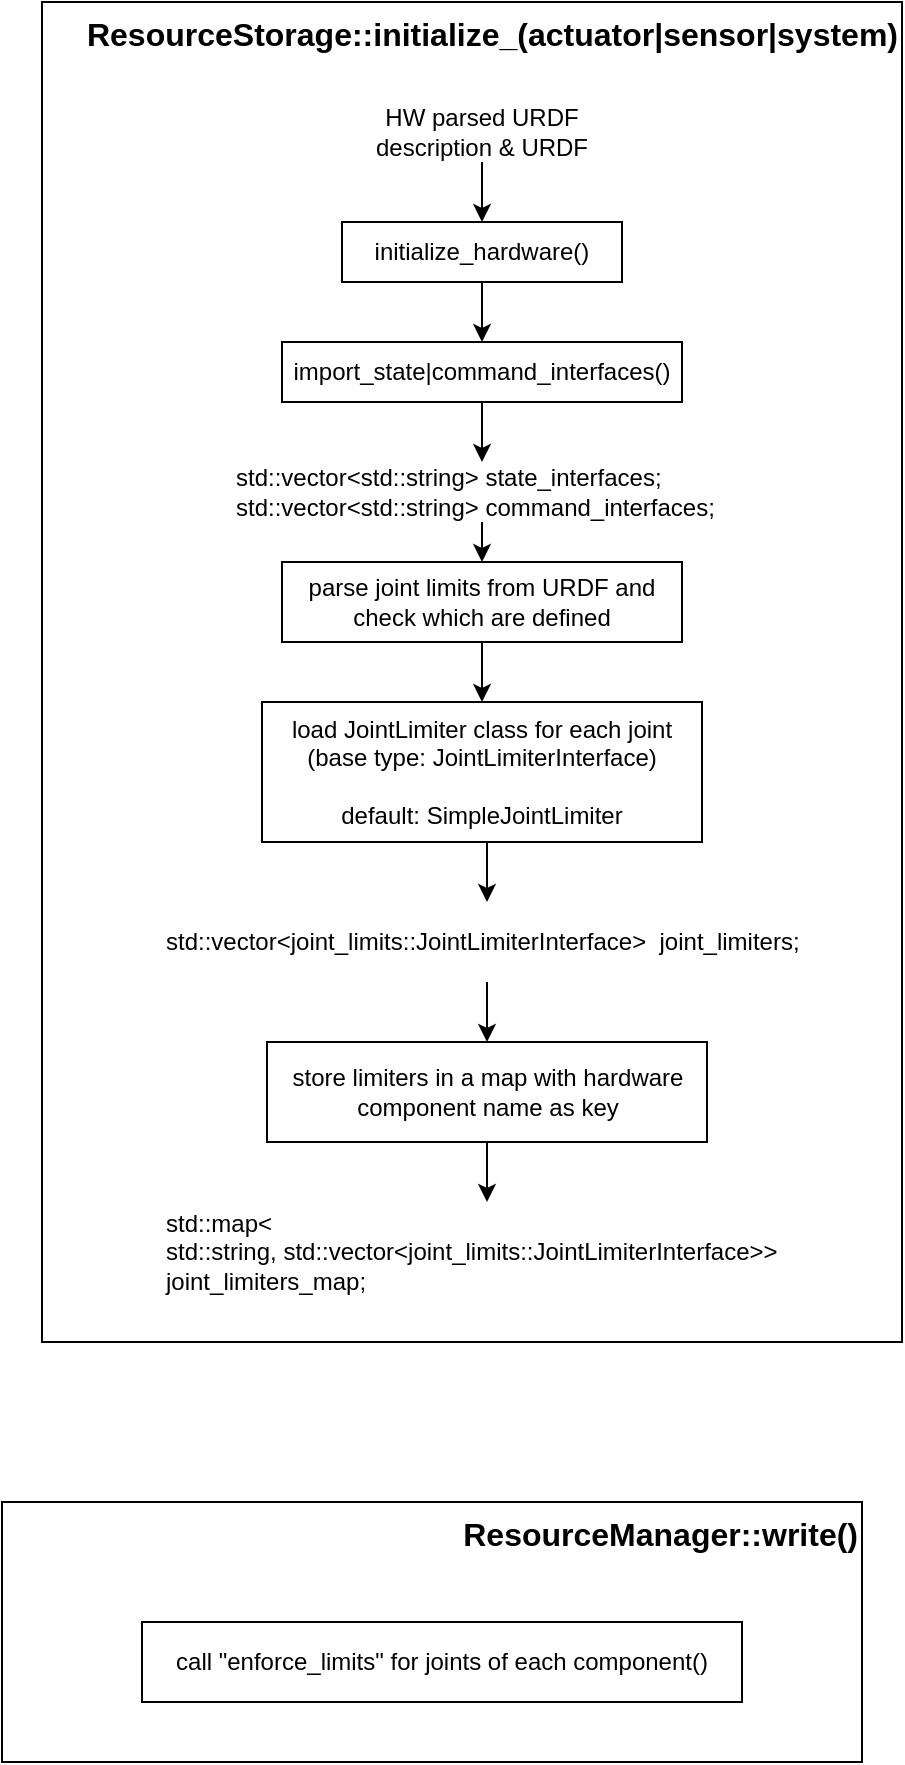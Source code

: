 <mxfile version="14.6.13" type="device"><diagram id="XTXSa4aPs-Zi3sgrq5kp" name="Seite-1"><mxGraphModel dx="2062" dy="1183" grid="1" gridSize="10" guides="1" tooltips="1" connect="1" arrows="1" fold="1" page="1" pageScale="1" pageWidth="827" pageHeight="1169" math="0" shadow="0"><root><mxCell id="0"/><mxCell id="1" parent="0"/><mxCell id="GG2e5KeeZsV6kx11G6M_-1" value="ResourceStorage::initialize_(actuator|sensor|system)" style="rounded=0;whiteSpace=wrap;html=1;fillColor=none;align=right;verticalAlign=top;fontSize=16;fontStyle=1" vertex="1" parent="1"><mxGeometry x="260" y="40" width="430" height="670" as="geometry"/></mxCell><mxCell id="GG2e5KeeZsV6kx11G6M_-6" style="edgeStyle=orthogonalEdgeStyle;rounded=0;orthogonalLoop=1;jettySize=auto;html=1;exitX=0.5;exitY=1;exitDx=0;exitDy=0;entryX=0.5;entryY=0;entryDx=0;entryDy=0;fontSize=12;" edge="1" parent="1" source="GG2e5KeeZsV6kx11G6M_-2" target="GG2e5KeeZsV6kx11G6M_-5"><mxGeometry relative="1" as="geometry"/></mxCell><mxCell id="GG2e5KeeZsV6kx11G6M_-2" value="initialize_hardware()" style="rounded=0;whiteSpace=wrap;html=1;fontSize=12;fillColor=none;align=center;" vertex="1" parent="1"><mxGeometry x="410" y="150" width="140" height="30" as="geometry"/></mxCell><mxCell id="GG2e5KeeZsV6kx11G6M_-4" style="edgeStyle=orthogonalEdgeStyle;rounded=0;orthogonalLoop=1;jettySize=auto;html=1;exitX=0.5;exitY=1;exitDx=0;exitDy=0;entryX=0.5;entryY=0;entryDx=0;entryDy=0;fontSize=12;" edge="1" parent="1" source="GG2e5KeeZsV6kx11G6M_-3" target="GG2e5KeeZsV6kx11G6M_-2"><mxGeometry relative="1" as="geometry"/></mxCell><mxCell id="GG2e5KeeZsV6kx11G6M_-3" value="HW parsed URDF description &amp;amp; URDF" style="text;html=1;strokeColor=none;fillColor=none;align=center;verticalAlign=middle;whiteSpace=wrap;rounded=0;fontSize=12;" vertex="1" parent="1"><mxGeometry x="420" y="90" width="120" height="30" as="geometry"/></mxCell><mxCell id="GG2e5KeeZsV6kx11G6M_-8" style="edgeStyle=orthogonalEdgeStyle;rounded=0;orthogonalLoop=1;jettySize=auto;html=1;exitX=0.5;exitY=1;exitDx=0;exitDy=0;entryX=0.5;entryY=0;entryDx=0;entryDy=0;fontSize=12;" edge="1" parent="1" source="GG2e5KeeZsV6kx11G6M_-5" target="GG2e5KeeZsV6kx11G6M_-7"><mxGeometry relative="1" as="geometry"/></mxCell><mxCell id="GG2e5KeeZsV6kx11G6M_-5" value="import_state|command_interfaces()" style="rounded=0;whiteSpace=wrap;html=1;fontSize=12;fillColor=none;align=center;" vertex="1" parent="1"><mxGeometry x="380" y="210" width="200" height="30" as="geometry"/></mxCell><mxCell id="GG2e5KeeZsV6kx11G6M_-10" style="edgeStyle=orthogonalEdgeStyle;rounded=0;orthogonalLoop=1;jettySize=auto;html=1;exitX=0.5;exitY=1;exitDx=0;exitDy=0;entryX=0.5;entryY=0;entryDx=0;entryDy=0;fontSize=12;" edge="1" parent="1" source="GG2e5KeeZsV6kx11G6M_-7" target="GG2e5KeeZsV6kx11G6M_-9"><mxGeometry relative="1" as="geometry"/></mxCell><mxCell id="GG2e5KeeZsV6kx11G6M_-7" value="std::vector&amp;lt;std::string&amp;gt; state_interfaces;&lt;br&gt;std::vector&amp;lt;std::string&amp;gt; command_interfaces;" style="text;html=1;strokeColor=none;fillColor=none;align=left;verticalAlign=middle;whiteSpace=wrap;rounded=0;fontSize=12;" vertex="1" parent="1"><mxGeometry x="355" y="270" width="250" height="30" as="geometry"/></mxCell><mxCell id="GG2e5KeeZsV6kx11G6M_-12" style="edgeStyle=orthogonalEdgeStyle;rounded=0;orthogonalLoop=1;jettySize=auto;html=1;exitX=0.5;exitY=1;exitDx=0;exitDy=0;entryX=0.5;entryY=0;entryDx=0;entryDy=0;fontSize=12;" edge="1" parent="1" source="GG2e5KeeZsV6kx11G6M_-9" target="GG2e5KeeZsV6kx11G6M_-11"><mxGeometry relative="1" as="geometry"/></mxCell><mxCell id="GG2e5KeeZsV6kx11G6M_-9" value="parse joint limits from URDF and check which are defined" style="rounded=0;whiteSpace=wrap;html=1;fontSize=12;fillColor=none;align=center;" vertex="1" parent="1"><mxGeometry x="380" y="320" width="200" height="40" as="geometry"/></mxCell><mxCell id="GG2e5KeeZsV6kx11G6M_-15" style="edgeStyle=orthogonalEdgeStyle;rounded=0;orthogonalLoop=1;jettySize=auto;html=1;exitX=0.5;exitY=1;exitDx=0;exitDy=0;entryX=0.5;entryY=0;entryDx=0;entryDy=0;fontSize=12;" edge="1" parent="1" source="GG2e5KeeZsV6kx11G6M_-11" target="GG2e5KeeZsV6kx11G6M_-14"><mxGeometry relative="1" as="geometry"/></mxCell><mxCell id="GG2e5KeeZsV6kx11G6M_-11" value="load JointLimiter class for each joint&lt;br&gt;(base type: JointLimiterInterface)&lt;br&gt;&lt;br&gt;default: SimpleJointLimiter" style="rounded=0;whiteSpace=wrap;html=1;fontSize=12;fillColor=none;align=center;" vertex="1" parent="1"><mxGeometry x="370" y="390" width="220" height="70" as="geometry"/></mxCell><mxCell id="GG2e5KeeZsV6kx11G6M_-20" style="edgeStyle=orthogonalEdgeStyle;rounded=0;orthogonalLoop=1;jettySize=auto;html=1;exitX=0.5;exitY=1;exitDx=0;exitDy=0;entryX=0.5;entryY=0;entryDx=0;entryDy=0;fontSize=12;" edge="1" parent="1" source="GG2e5KeeZsV6kx11G6M_-14" target="GG2e5KeeZsV6kx11G6M_-19"><mxGeometry relative="1" as="geometry"/></mxCell><mxCell id="GG2e5KeeZsV6kx11G6M_-14" value="std::vector&amp;lt;joint_limits::JointLimiterInterface&amp;gt;&amp;nbsp; joint_limiters;" style="text;html=1;strokeColor=none;fillColor=none;align=left;verticalAlign=middle;whiteSpace=wrap;rounded=0;fontSize=12;" vertex="1" parent="1"><mxGeometry x="320" y="490" width="325" height="40" as="geometry"/></mxCell><mxCell id="GG2e5KeeZsV6kx11G6M_-18" value="" style="group" vertex="1" connectable="0" parent="1"><mxGeometry x="240" y="790" width="430" height="130" as="geometry"/></mxCell><mxCell id="GG2e5KeeZsV6kx11G6M_-16" value="ResourceManager::write()" style="rounded=0;whiteSpace=wrap;html=1;fillColor=none;align=right;verticalAlign=top;fontSize=16;fontStyle=1" vertex="1" parent="GG2e5KeeZsV6kx11G6M_-18"><mxGeometry width="430" height="130" as="geometry"/></mxCell><mxCell id="GG2e5KeeZsV6kx11G6M_-17" value="call &quot;enforce_limits&quot; for joints of each component()" style="rounded=0;whiteSpace=wrap;html=1;fontSize=12;fillColor=none;align=center;" vertex="1" parent="GG2e5KeeZsV6kx11G6M_-18"><mxGeometry x="70" y="60" width="300" height="40" as="geometry"/></mxCell><mxCell id="GG2e5KeeZsV6kx11G6M_-22" style="edgeStyle=orthogonalEdgeStyle;rounded=0;orthogonalLoop=1;jettySize=auto;html=1;exitX=0.5;exitY=1;exitDx=0;exitDy=0;entryX=0.5;entryY=0;entryDx=0;entryDy=0;fontSize=12;" edge="1" parent="1" source="GG2e5KeeZsV6kx11G6M_-19" target="GG2e5KeeZsV6kx11G6M_-21"><mxGeometry relative="1" as="geometry"/></mxCell><mxCell id="GG2e5KeeZsV6kx11G6M_-19" value="store limiters in a map with hardware component name as key" style="rounded=0;whiteSpace=wrap;html=1;fontSize=12;fillColor=none;align=center;" vertex="1" parent="1"><mxGeometry x="372.5" y="560" width="220" height="50" as="geometry"/></mxCell><mxCell id="GG2e5KeeZsV6kx11G6M_-21" value="std::map&amp;lt;&lt;br&gt;std::string, std::vector&amp;lt;joint_limits::JointLimiterInterface&amp;gt;&amp;gt;&amp;nbsp; joint_limiters_map;" style="text;html=1;strokeColor=none;fillColor=none;align=left;verticalAlign=middle;whiteSpace=wrap;rounded=0;fontSize=12;" vertex="1" parent="1"><mxGeometry x="320" y="640" width="325" height="50" as="geometry"/></mxCell></root></mxGraphModel></diagram></mxfile>